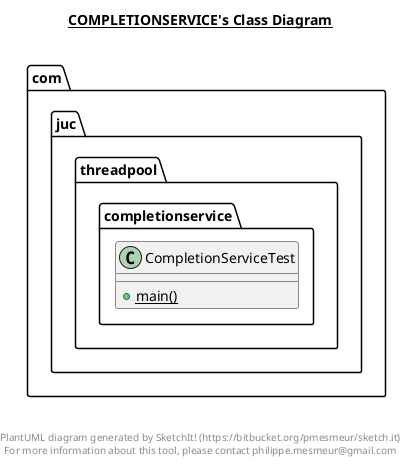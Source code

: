 @startuml

title __COMPLETIONSERVICE's Class Diagram__\n

  namespace com.juc.threadpool {
    namespace completionservice {
      class com.juc.threadpool.completionservice.CompletionServiceTest {
          {static} + main()
      }
    }
  }
  



right footer


PlantUML diagram generated by SketchIt! (https://bitbucket.org/pmesmeur/sketch.it)
For more information about this tool, please contact philippe.mesmeur@gmail.com
endfooter

@enduml
